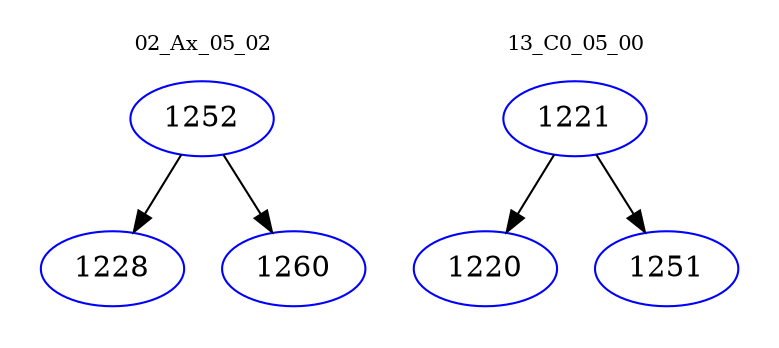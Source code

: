 digraph{
subgraph cluster_0 {
color = white
label = "02_Ax_05_02";
fontsize=10;
T0_1252 [label="1252", color="blue"]
T0_1252 -> T0_1228 [color="black"]
T0_1228 [label="1228", color="blue"]
T0_1252 -> T0_1260 [color="black"]
T0_1260 [label="1260", color="blue"]
}
subgraph cluster_1 {
color = white
label = "13_C0_05_00";
fontsize=10;
T1_1221 [label="1221", color="blue"]
T1_1221 -> T1_1220 [color="black"]
T1_1220 [label="1220", color="blue"]
T1_1221 -> T1_1251 [color="black"]
T1_1251 [label="1251", color="blue"]
}
}
